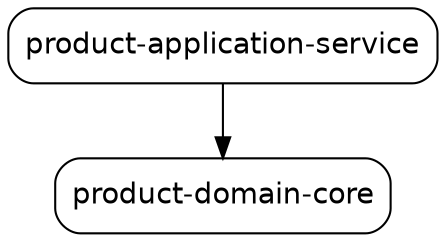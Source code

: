 digraph "product-application-service" {
  node [shape="box",style="rounded",fontname="Helvetica",fontsize="14"]
  edge [fontsize="10",fontname="Helvetica"]

  // Node Definitions:
  "com.core.banking.system:product-application-service:jar"[label=<product-application-service>]
  "com.core.banking.system:product-domain-core:jar"[label=<product-domain-core>]

  // Edge Definitions:
  "com.core.banking.system:product-application-service:jar" -> "com.core.banking.system:product-domain-core:jar"
}